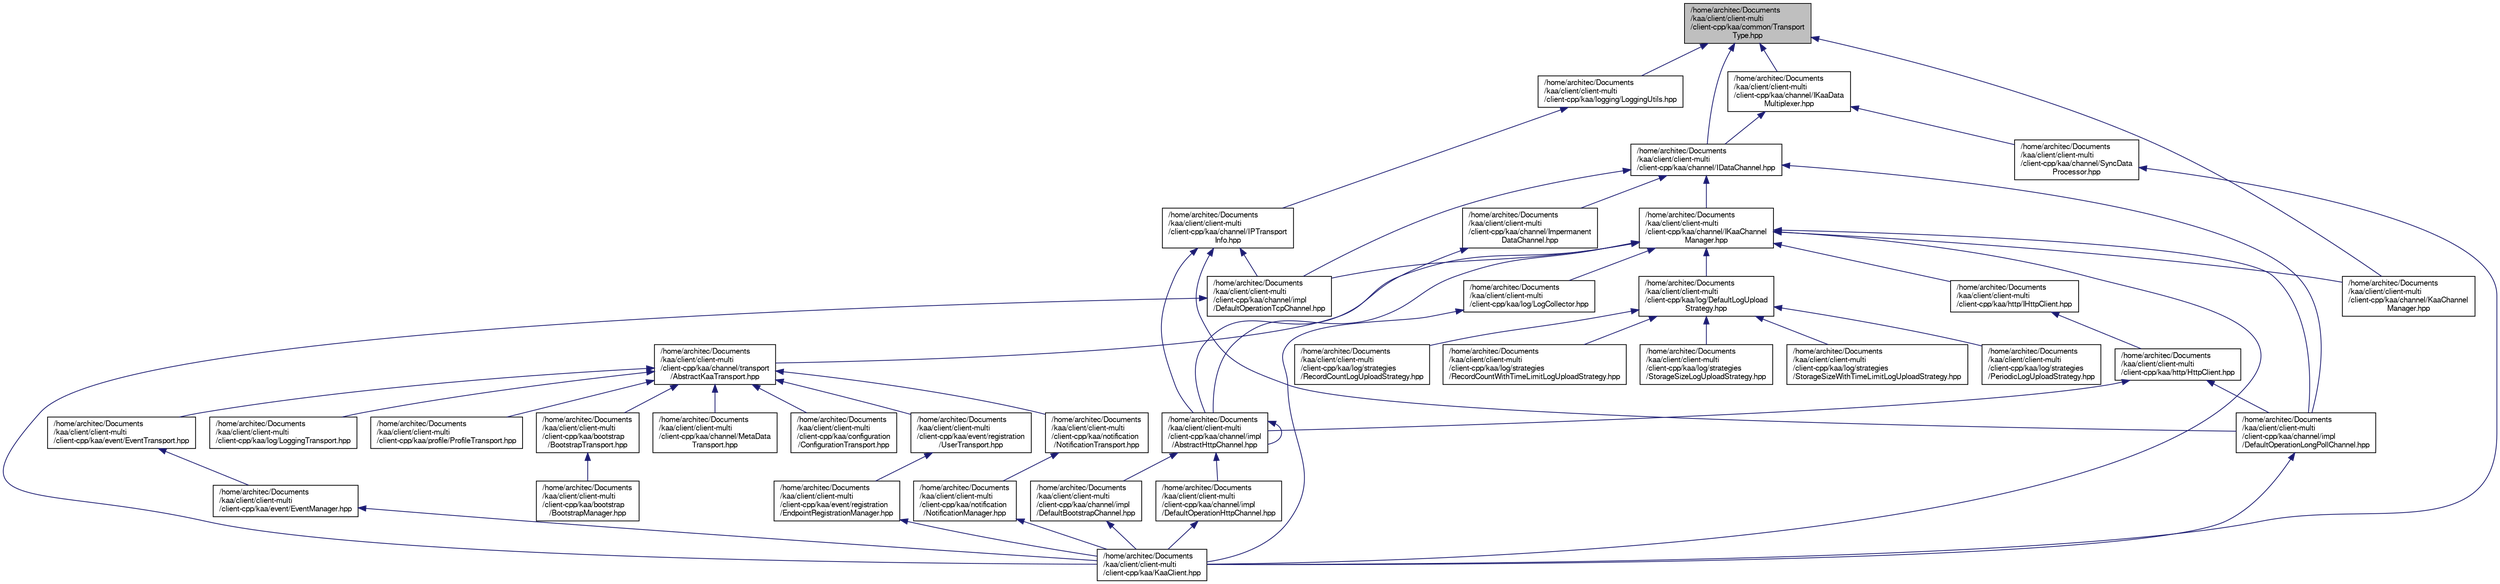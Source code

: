 digraph "/home/architec/Documents/kaa/client/client-multi/client-cpp/kaa/common/TransportType.hpp"
{
  bgcolor="transparent";
  edge [fontname="FreeSans",fontsize="10",labelfontname="FreeSans",labelfontsize="10"];
  node [fontname="FreeSans",fontsize="10",shape=record];
  Node1 [label="/home/architec/Documents\l/kaa/client/client-multi\l/client-cpp/kaa/common/Transport\lType.hpp",height=0.2,width=0.4,color="black", fillcolor="grey75", style="filled" fontcolor="black"];
  Node1 -> Node2 [dir="back",color="midnightblue",fontsize="10",style="solid",fontname="FreeSans"];
  Node2 [label="/home/architec/Documents\l/kaa/client/client-multi\l/client-cpp/kaa/channel/IDataChannel.hpp",height=0.2,width=0.4,color="black",URL="$IDataChannel_8hpp.html"];
  Node2 -> Node3 [dir="back",color="midnightblue",fontsize="10",style="solid",fontname="FreeSans"];
  Node3 [label="/home/architec/Documents\l/kaa/client/client-multi\l/client-cpp/kaa/channel/IKaaChannel\lManager.hpp",height=0.2,width=0.4,color="black",URL="$IKaaChannelManager_8hpp.html"];
  Node3 -> Node4 [dir="back",color="midnightblue",fontsize="10",style="solid",fontname="FreeSans"];
  Node4 [label="/home/architec/Documents\l/kaa/client/client-multi\l/client-cpp/kaa/channel/transport\l/AbstractKaaTransport.hpp",height=0.2,width=0.4,color="black",URL="$AbstractKaaTransport_8hpp.html"];
  Node4 -> Node5 [dir="back",color="midnightblue",fontsize="10",style="solid",fontname="FreeSans"];
  Node5 [label="/home/architec/Documents\l/kaa/client/client-multi\l/client-cpp/kaa/bootstrap\l/BootstrapTransport.hpp",height=0.2,width=0.4,color="black",URL="$BootstrapTransport_8hpp.html"];
  Node5 -> Node6 [dir="back",color="midnightblue",fontsize="10",style="solid",fontname="FreeSans"];
  Node6 [label="/home/architec/Documents\l/kaa/client/client-multi\l/client-cpp/kaa/bootstrap\l/BootstrapManager.hpp",height=0.2,width=0.4,color="black",URL="$BootstrapManager_8hpp.html"];
  Node4 -> Node7 [dir="back",color="midnightblue",fontsize="10",style="solid",fontname="FreeSans"];
  Node7 [label="/home/architec/Documents\l/kaa/client/client-multi\l/client-cpp/kaa/channel/MetaData\lTransport.hpp",height=0.2,width=0.4,color="black",URL="$MetaDataTransport_8hpp.html"];
  Node4 -> Node8 [dir="back",color="midnightblue",fontsize="10",style="solid",fontname="FreeSans"];
  Node8 [label="/home/architec/Documents\l/kaa/client/client-multi\l/client-cpp/kaa/configuration\l/ConfigurationTransport.hpp",height=0.2,width=0.4,color="black",URL="$ConfigurationTransport_8hpp.html"];
  Node4 -> Node9 [dir="back",color="midnightblue",fontsize="10",style="solid",fontname="FreeSans"];
  Node9 [label="/home/architec/Documents\l/kaa/client/client-multi\l/client-cpp/kaa/event/EventTransport.hpp",height=0.2,width=0.4,color="black",URL="$EventTransport_8hpp.html"];
  Node9 -> Node10 [dir="back",color="midnightblue",fontsize="10",style="solid",fontname="FreeSans"];
  Node10 [label="/home/architec/Documents\l/kaa/client/client-multi\l/client-cpp/kaa/event/EventManager.hpp",height=0.2,width=0.4,color="black",URL="$EventManager_8hpp.html"];
  Node10 -> Node11 [dir="back",color="midnightblue",fontsize="10",style="solid",fontname="FreeSans"];
  Node11 [label="/home/architec/Documents\l/kaa/client/client-multi\l/client-cpp/kaa/KaaClient.hpp",height=0.2,width=0.4,color="black",URL="$KaaClient_8hpp.html"];
  Node4 -> Node12 [dir="back",color="midnightblue",fontsize="10",style="solid",fontname="FreeSans"];
  Node12 [label="/home/architec/Documents\l/kaa/client/client-multi\l/client-cpp/kaa/event/registration\l/UserTransport.hpp",height=0.2,width=0.4,color="black",URL="$UserTransport_8hpp.html"];
  Node12 -> Node13 [dir="back",color="midnightblue",fontsize="10",style="solid",fontname="FreeSans"];
  Node13 [label="/home/architec/Documents\l/kaa/client/client-multi\l/client-cpp/kaa/event/registration\l/EndpointRegistrationManager.hpp",height=0.2,width=0.4,color="black",URL="$EndpointRegistrationManager_8hpp.html"];
  Node13 -> Node11 [dir="back",color="midnightblue",fontsize="10",style="solid",fontname="FreeSans"];
  Node4 -> Node14 [dir="back",color="midnightblue",fontsize="10",style="solid",fontname="FreeSans"];
  Node14 [label="/home/architec/Documents\l/kaa/client/client-multi\l/client-cpp/kaa/notification\l/NotificationTransport.hpp",height=0.2,width=0.4,color="black",URL="$NotificationTransport_8hpp.html"];
  Node14 -> Node15 [dir="back",color="midnightblue",fontsize="10",style="solid",fontname="FreeSans"];
  Node15 [label="/home/architec/Documents\l/kaa/client/client-multi\l/client-cpp/kaa/notification\l/NotificationManager.hpp",height=0.2,width=0.4,color="black",URL="$NotificationManager_8hpp.html"];
  Node15 -> Node11 [dir="back",color="midnightblue",fontsize="10",style="solid",fontname="FreeSans"];
  Node4 -> Node16 [dir="back",color="midnightblue",fontsize="10",style="solid",fontname="FreeSans"];
  Node16 [label="/home/architec/Documents\l/kaa/client/client-multi\l/client-cpp/kaa/log/LoggingTransport.hpp",height=0.2,width=0.4,color="black",URL="$LoggingTransport_8hpp.html"];
  Node4 -> Node17 [dir="back",color="midnightblue",fontsize="10",style="solid",fontname="FreeSans"];
  Node17 [label="/home/architec/Documents\l/kaa/client/client-multi\l/client-cpp/kaa/profile/ProfileTransport.hpp",height=0.2,width=0.4,color="black",URL="$ProfileTransport_8hpp.html"];
  Node3 -> Node18 [dir="back",color="midnightblue",fontsize="10",style="solid",fontname="FreeSans"];
  Node18 [label="/home/architec/Documents\l/kaa/client/client-multi\l/client-cpp/kaa/http/IHttpClient.hpp",height=0.2,width=0.4,color="black",URL="$IHttpClient_8hpp.html"];
  Node18 -> Node19 [dir="back",color="midnightblue",fontsize="10",style="solid",fontname="FreeSans"];
  Node19 [label="/home/architec/Documents\l/kaa/client/client-multi\l/client-cpp/kaa/http/HttpClient.hpp",height=0.2,width=0.4,color="black",URL="$HttpClient_8hpp.html"];
  Node19 -> Node20 [dir="back",color="midnightblue",fontsize="10",style="solid",fontname="FreeSans"];
  Node20 [label="/home/architec/Documents\l/kaa/client/client-multi\l/client-cpp/kaa/channel/impl\l/AbstractHttpChannel.hpp",height=0.2,width=0.4,color="black",URL="$AbstractHttpChannel_8hpp.html"];
  Node20 -> Node20 [dir="back",color="midnightblue",fontsize="10",style="solid",fontname="FreeSans"];
  Node20 -> Node21 [dir="back",color="midnightblue",fontsize="10",style="solid",fontname="FreeSans"];
  Node21 [label="/home/architec/Documents\l/kaa/client/client-multi\l/client-cpp/kaa/channel/impl\l/DefaultBootstrapChannel.hpp",height=0.2,width=0.4,color="black",URL="$DefaultBootstrapChannel_8hpp.html"];
  Node21 -> Node11 [dir="back",color="midnightblue",fontsize="10",style="solid",fontname="FreeSans"];
  Node20 -> Node22 [dir="back",color="midnightblue",fontsize="10",style="solid",fontname="FreeSans"];
  Node22 [label="/home/architec/Documents\l/kaa/client/client-multi\l/client-cpp/kaa/channel/impl\l/DefaultOperationHttpChannel.hpp",height=0.2,width=0.4,color="black",URL="$DefaultOperationHttpChannel_8hpp.html"];
  Node22 -> Node11 [dir="back",color="midnightblue",fontsize="10",style="solid",fontname="FreeSans"];
  Node19 -> Node23 [dir="back",color="midnightblue",fontsize="10",style="solid",fontname="FreeSans"];
  Node23 [label="/home/architec/Documents\l/kaa/client/client-multi\l/client-cpp/kaa/channel/impl\l/DefaultOperationLongPollChannel.hpp",height=0.2,width=0.4,color="black",URL="$DefaultOperationLongPollChannel_8hpp.html"];
  Node23 -> Node11 [dir="back",color="midnightblue",fontsize="10",style="solid",fontname="FreeSans"];
  Node3 -> Node20 [dir="back",color="midnightblue",fontsize="10",style="solid",fontname="FreeSans"];
  Node3 -> Node23 [dir="back",color="midnightblue",fontsize="10",style="solid",fontname="FreeSans"];
  Node3 -> Node24 [dir="back",color="midnightblue",fontsize="10",style="solid",fontname="FreeSans"];
  Node24 [label="/home/architec/Documents\l/kaa/client/client-multi\l/client-cpp/kaa/channel/impl\l/DefaultOperationTcpChannel.hpp",height=0.2,width=0.4,color="black",URL="$DefaultOperationTcpChannel_8hpp.html"];
  Node24 -> Node11 [dir="back",color="midnightblue",fontsize="10",style="solid",fontname="FreeSans"];
  Node3 -> Node25 [dir="back",color="midnightblue",fontsize="10",style="solid",fontname="FreeSans"];
  Node25 [label="/home/architec/Documents\l/kaa/client/client-multi\l/client-cpp/kaa/channel/KaaChannel\lManager.hpp",height=0.2,width=0.4,color="black",URL="$KaaChannelManager_8hpp.html"];
  Node3 -> Node11 [dir="back",color="midnightblue",fontsize="10",style="solid",fontname="FreeSans"];
  Node3 -> Node26 [dir="back",color="midnightblue",fontsize="10",style="solid",fontname="FreeSans"];
  Node26 [label="/home/architec/Documents\l/kaa/client/client-multi\l/client-cpp/kaa/log/LogCollector.hpp",height=0.2,width=0.4,color="black",URL="$LogCollector_8hpp.html"];
  Node26 -> Node11 [dir="back",color="midnightblue",fontsize="10",style="solid",fontname="FreeSans"];
  Node3 -> Node27 [dir="back",color="midnightblue",fontsize="10",style="solid",fontname="FreeSans"];
  Node27 [label="/home/architec/Documents\l/kaa/client/client-multi\l/client-cpp/kaa/log/DefaultLogUpload\lStrategy.hpp",height=0.2,width=0.4,color="black",URL="$DefaultLogUploadStrategy_8hpp.html"];
  Node27 -> Node28 [dir="back",color="midnightblue",fontsize="10",style="solid",fontname="FreeSans"];
  Node28 [label="/home/architec/Documents\l/kaa/client/client-multi\l/client-cpp/kaa/log/strategies\l/PeriodicLogUploadStrategy.hpp",height=0.2,width=0.4,color="black",URL="$PeriodicLogUploadStrategy_8hpp.html"];
  Node27 -> Node29 [dir="back",color="midnightblue",fontsize="10",style="solid",fontname="FreeSans"];
  Node29 [label="/home/architec/Documents\l/kaa/client/client-multi\l/client-cpp/kaa/log/strategies\l/RecordCountLogUploadStrategy.hpp",height=0.2,width=0.4,color="black",URL="$RecordCountLogUploadStrategy_8hpp.html"];
  Node27 -> Node30 [dir="back",color="midnightblue",fontsize="10",style="solid",fontname="FreeSans"];
  Node30 [label="/home/architec/Documents\l/kaa/client/client-multi\l/client-cpp/kaa/log/strategies\l/RecordCountWithTimeLimitLogUploadStrategy.hpp",height=0.2,width=0.4,color="black",URL="$RecordCountWithTimeLimitLogUploadStrategy_8hpp.html"];
  Node27 -> Node31 [dir="back",color="midnightblue",fontsize="10",style="solid",fontname="FreeSans"];
  Node31 [label="/home/architec/Documents\l/kaa/client/client-multi\l/client-cpp/kaa/log/strategies\l/StorageSizeLogUploadStrategy.hpp",height=0.2,width=0.4,color="black",URL="$StorageSizeLogUploadStrategy_8hpp.html"];
  Node27 -> Node32 [dir="back",color="midnightblue",fontsize="10",style="solid",fontname="FreeSans"];
  Node32 [label="/home/architec/Documents\l/kaa/client/client-multi\l/client-cpp/kaa/log/strategies\l/StorageSizeWithTimeLimitLogUploadStrategy.hpp",height=0.2,width=0.4,color="black",URL="$StorageSizeWithTimeLimitLogUploadStrategy_8hpp.html"];
  Node2 -> Node33 [dir="back",color="midnightblue",fontsize="10",style="solid",fontname="FreeSans"];
  Node33 [label="/home/architec/Documents\l/kaa/client/client-multi\l/client-cpp/kaa/channel/Impermanent\lDataChannel.hpp",height=0.2,width=0.4,color="black",URL="$ImpermanentDataChannel_8hpp.html"];
  Node33 -> Node20 [dir="back",color="midnightblue",fontsize="10",style="solid",fontname="FreeSans"];
  Node2 -> Node23 [dir="back",color="midnightblue",fontsize="10",style="solid",fontname="FreeSans"];
  Node2 -> Node24 [dir="back",color="midnightblue",fontsize="10",style="solid",fontname="FreeSans"];
  Node1 -> Node34 [dir="back",color="midnightblue",fontsize="10",style="solid",fontname="FreeSans"];
  Node34 [label="/home/architec/Documents\l/kaa/client/client-multi\l/client-cpp/kaa/channel/IKaaData\lMultiplexer.hpp",height=0.2,width=0.4,color="black",URL="$IKaaDataMultiplexer_8hpp.html"];
  Node34 -> Node2 [dir="back",color="midnightblue",fontsize="10",style="solid",fontname="FreeSans"];
  Node34 -> Node35 [dir="back",color="midnightblue",fontsize="10",style="solid",fontname="FreeSans"];
  Node35 [label="/home/architec/Documents\l/kaa/client/client-multi\l/client-cpp/kaa/channel/SyncData\lProcessor.hpp",height=0.2,width=0.4,color="black",URL="$SyncDataProcessor_8hpp.html"];
  Node35 -> Node11 [dir="back",color="midnightblue",fontsize="10",style="solid",fontname="FreeSans"];
  Node1 -> Node36 [dir="back",color="midnightblue",fontsize="10",style="solid",fontname="FreeSans"];
  Node36 [label="/home/architec/Documents\l/kaa/client/client-multi\l/client-cpp/kaa/logging/LoggingUtils.hpp",height=0.2,width=0.4,color="black",URL="$LoggingUtils_8hpp.html"];
  Node36 -> Node37 [dir="back",color="midnightblue",fontsize="10",style="solid",fontname="FreeSans"];
  Node37 [label="/home/architec/Documents\l/kaa/client/client-multi\l/client-cpp/kaa/channel/IPTransport\lInfo.hpp",height=0.2,width=0.4,color="black",URL="$IPTransportInfo_8hpp.html"];
  Node37 -> Node20 [dir="back",color="midnightblue",fontsize="10",style="solid",fontname="FreeSans"];
  Node37 -> Node23 [dir="back",color="midnightblue",fontsize="10",style="solid",fontname="FreeSans"];
  Node37 -> Node24 [dir="back",color="midnightblue",fontsize="10",style="solid",fontname="FreeSans"];
  Node1 -> Node25 [dir="back",color="midnightblue",fontsize="10",style="solid",fontname="FreeSans"];
}
